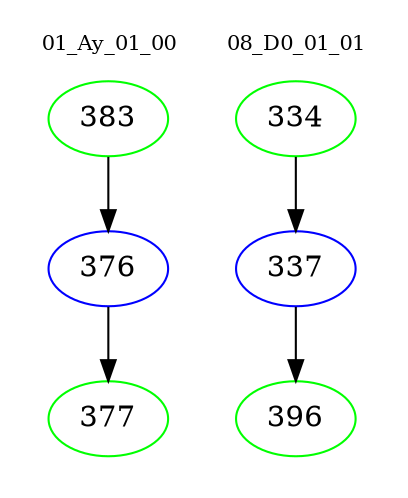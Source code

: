digraph{
subgraph cluster_0 {
color = white
label = "01_Ay_01_00";
fontsize=10;
T0_383 [label="383", color="green"]
T0_383 -> T0_376 [color="black"]
T0_376 [label="376", color="blue"]
T0_376 -> T0_377 [color="black"]
T0_377 [label="377", color="green"]
}
subgraph cluster_1 {
color = white
label = "08_D0_01_01";
fontsize=10;
T1_334 [label="334", color="green"]
T1_334 -> T1_337 [color="black"]
T1_337 [label="337", color="blue"]
T1_337 -> T1_396 [color="black"]
T1_396 [label="396", color="green"]
}
}
